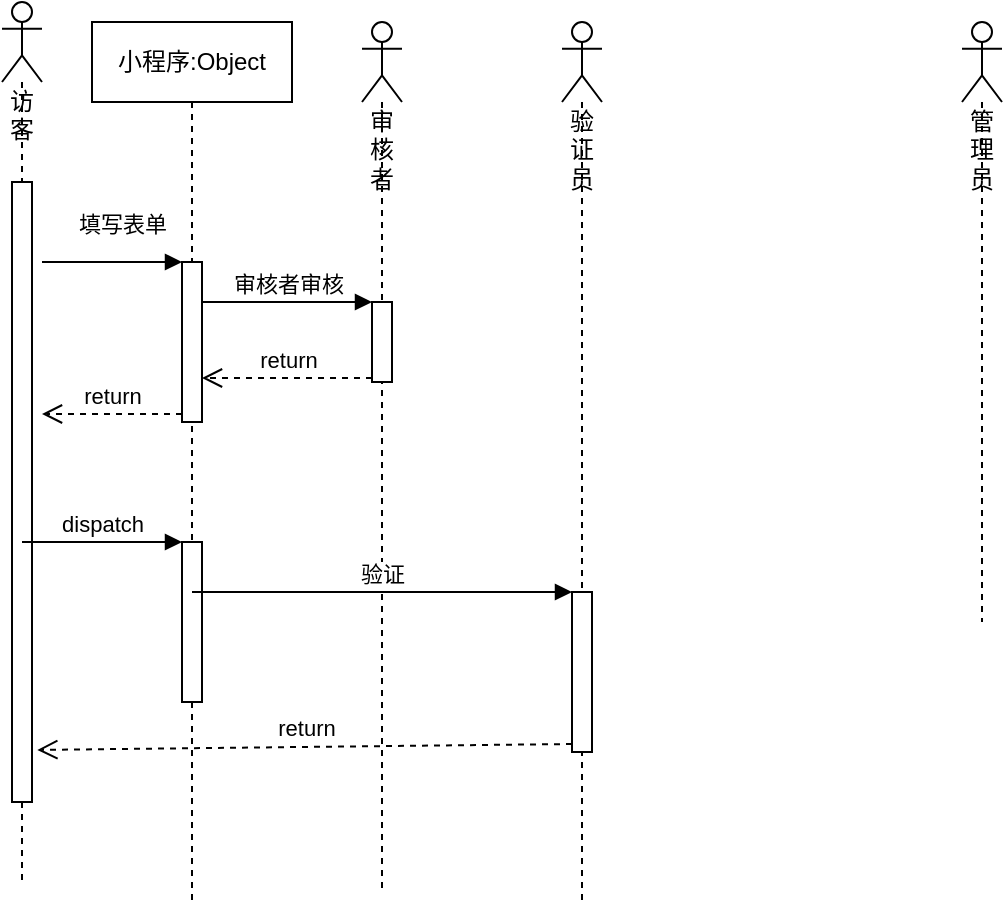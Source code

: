 <mxfile version="16.5.2" type="github">
  <diagram id="2sNcDpow5kdOf-lhXopW" name="第 1 页">
    <mxGraphModel dx="781" dy="433" grid="1" gridSize="10" guides="1" tooltips="1" connect="1" arrows="1" fold="1" page="1" pageScale="1" pageWidth="827" pageHeight="1169" math="0" shadow="0">
      <root>
        <mxCell id="0" />
        <mxCell id="1" parent="0" />
        <mxCell id="oqdxP4N1vX292N3TCzpI-27" value="小程序:Object" style="shape=umlLifeline;perimeter=lifelinePerimeter;whiteSpace=wrap;html=1;container=1;collapsible=0;recursiveResize=0;outlineConnect=0;" vertex="1" parent="1">
          <mxGeometry x="185" y="300" width="100" height="440" as="geometry" />
        </mxCell>
        <mxCell id="oqdxP4N1vX292N3TCzpI-31" value="" style="html=1;points=[];perimeter=orthogonalPerimeter;" vertex="1" parent="oqdxP4N1vX292N3TCzpI-27">
          <mxGeometry x="45" y="260" width="10" height="80" as="geometry" />
        </mxCell>
        <mxCell id="oqdxP4N1vX292N3TCzpI-19" value="访客" style="shape=umlLifeline;participant=umlActor;perimeter=lifelinePerimeter;whiteSpace=wrap;html=1;container=1;collapsible=0;recursiveResize=0;verticalAlign=top;spacingTop=36;outlineConnect=0;" vertex="1" parent="1">
          <mxGeometry x="140" y="290" width="20" height="440" as="geometry" />
        </mxCell>
        <mxCell id="oqdxP4N1vX292N3TCzpI-23" value="" style="html=1;points=[];perimeter=orthogonalPerimeter;" vertex="1" parent="oqdxP4N1vX292N3TCzpI-19">
          <mxGeometry x="5" y="90" width="10" height="310" as="geometry" />
        </mxCell>
        <mxCell id="oqdxP4N1vX292N3TCzpI-20" value="审核者" style="shape=umlLifeline;participant=umlActor;perimeter=lifelinePerimeter;whiteSpace=wrap;html=1;container=1;collapsible=0;recursiveResize=0;verticalAlign=top;spacingTop=36;outlineConnect=0;" vertex="1" parent="1">
          <mxGeometry x="320" y="300" width="20" height="435" as="geometry" />
        </mxCell>
        <mxCell id="oqdxP4N1vX292N3TCzpI-21" value="验证员" style="shape=umlLifeline;participant=umlActor;perimeter=lifelinePerimeter;whiteSpace=wrap;html=1;container=1;collapsible=0;recursiveResize=0;verticalAlign=top;spacingTop=36;outlineConnect=0;" vertex="1" parent="1">
          <mxGeometry x="420" y="300" width="20" height="440" as="geometry" />
        </mxCell>
        <mxCell id="oqdxP4N1vX292N3TCzpI-37" value="" style="html=1;points=[];perimeter=orthogonalPerimeter;" vertex="1" parent="oqdxP4N1vX292N3TCzpI-21">
          <mxGeometry x="5" y="285" width="10" height="80" as="geometry" />
        </mxCell>
        <mxCell id="oqdxP4N1vX292N3TCzpI-22" value="管理员" style="shape=umlLifeline;participant=umlActor;perimeter=lifelinePerimeter;whiteSpace=wrap;html=1;container=1;collapsible=0;recursiveResize=0;verticalAlign=top;spacingTop=36;outlineConnect=0;" vertex="1" parent="1">
          <mxGeometry x="620" y="300" width="20" height="300" as="geometry" />
        </mxCell>
        <mxCell id="oqdxP4N1vX292N3TCzpI-24" value="" style="html=1;points=[];perimeter=orthogonalPerimeter;" vertex="1" parent="1">
          <mxGeometry x="230" y="420" width="10" height="80" as="geometry" />
        </mxCell>
        <mxCell id="oqdxP4N1vX292N3TCzpI-25" value="填写表单" style="html=1;verticalAlign=bottom;endArrow=block;entryX=0;entryY=0;rounded=0;" edge="1" target="oqdxP4N1vX292N3TCzpI-24" parent="1">
          <mxGeometry x="0.143" y="10" relative="1" as="geometry">
            <mxPoint x="160" y="420" as="sourcePoint" />
            <mxPoint as="offset" />
          </mxGeometry>
        </mxCell>
        <mxCell id="oqdxP4N1vX292N3TCzpI-26" value="return" style="html=1;verticalAlign=bottom;endArrow=open;dashed=1;endSize=8;exitX=0;exitY=0.95;rounded=0;" edge="1" source="oqdxP4N1vX292N3TCzpI-24" parent="1">
          <mxGeometry relative="1" as="geometry">
            <mxPoint x="160" y="496" as="targetPoint" />
          </mxGeometry>
        </mxCell>
        <mxCell id="oqdxP4N1vX292N3TCzpI-28" value="" style="html=1;points=[];perimeter=orthogonalPerimeter;" vertex="1" parent="1">
          <mxGeometry x="325" y="440" width="10" height="40" as="geometry" />
        </mxCell>
        <mxCell id="oqdxP4N1vX292N3TCzpI-29" value="审核者审核" style="html=1;verticalAlign=bottom;endArrow=block;entryX=0;entryY=0;rounded=0;" edge="1" target="oqdxP4N1vX292N3TCzpI-28" parent="1">
          <mxGeometry relative="1" as="geometry">
            <mxPoint x="240" y="440" as="sourcePoint" />
          </mxGeometry>
        </mxCell>
        <mxCell id="oqdxP4N1vX292N3TCzpI-30" value="return" style="html=1;verticalAlign=bottom;endArrow=open;dashed=1;endSize=8;exitX=0;exitY=0.95;rounded=0;" edge="1" source="oqdxP4N1vX292N3TCzpI-28" parent="1" target="oqdxP4N1vX292N3TCzpI-24">
          <mxGeometry relative="1" as="geometry">
            <mxPoint x="280" y="478" as="targetPoint" />
          </mxGeometry>
        </mxCell>
        <mxCell id="oqdxP4N1vX292N3TCzpI-32" value="dispatch" style="html=1;verticalAlign=bottom;endArrow=block;entryX=0;entryY=0;rounded=0;" edge="1" target="oqdxP4N1vX292N3TCzpI-31" parent="1" source="oqdxP4N1vX292N3TCzpI-19">
          <mxGeometry relative="1" as="geometry">
            <mxPoint x="310" y="560.0" as="sourcePoint" />
          </mxGeometry>
        </mxCell>
        <mxCell id="oqdxP4N1vX292N3TCzpI-38" value="验证" style="html=1;verticalAlign=bottom;endArrow=block;entryX=0;entryY=0;rounded=0;" edge="1" target="oqdxP4N1vX292N3TCzpI-37" parent="1" source="oqdxP4N1vX292N3TCzpI-27">
          <mxGeometry relative="1" as="geometry">
            <mxPoint x="355" y="585" as="sourcePoint" />
          </mxGeometry>
        </mxCell>
        <mxCell id="oqdxP4N1vX292N3TCzpI-39" value="return" style="html=1;verticalAlign=bottom;endArrow=open;dashed=1;endSize=8;exitX=0;exitY=0.95;rounded=0;entryX=1.267;entryY=0.916;entryDx=0;entryDy=0;entryPerimeter=0;" edge="1" source="oqdxP4N1vX292N3TCzpI-37" parent="1" target="oqdxP4N1vX292N3TCzpI-23">
          <mxGeometry relative="1" as="geometry">
            <mxPoint x="355" y="661" as="targetPoint" />
          </mxGeometry>
        </mxCell>
      </root>
    </mxGraphModel>
  </diagram>
</mxfile>
